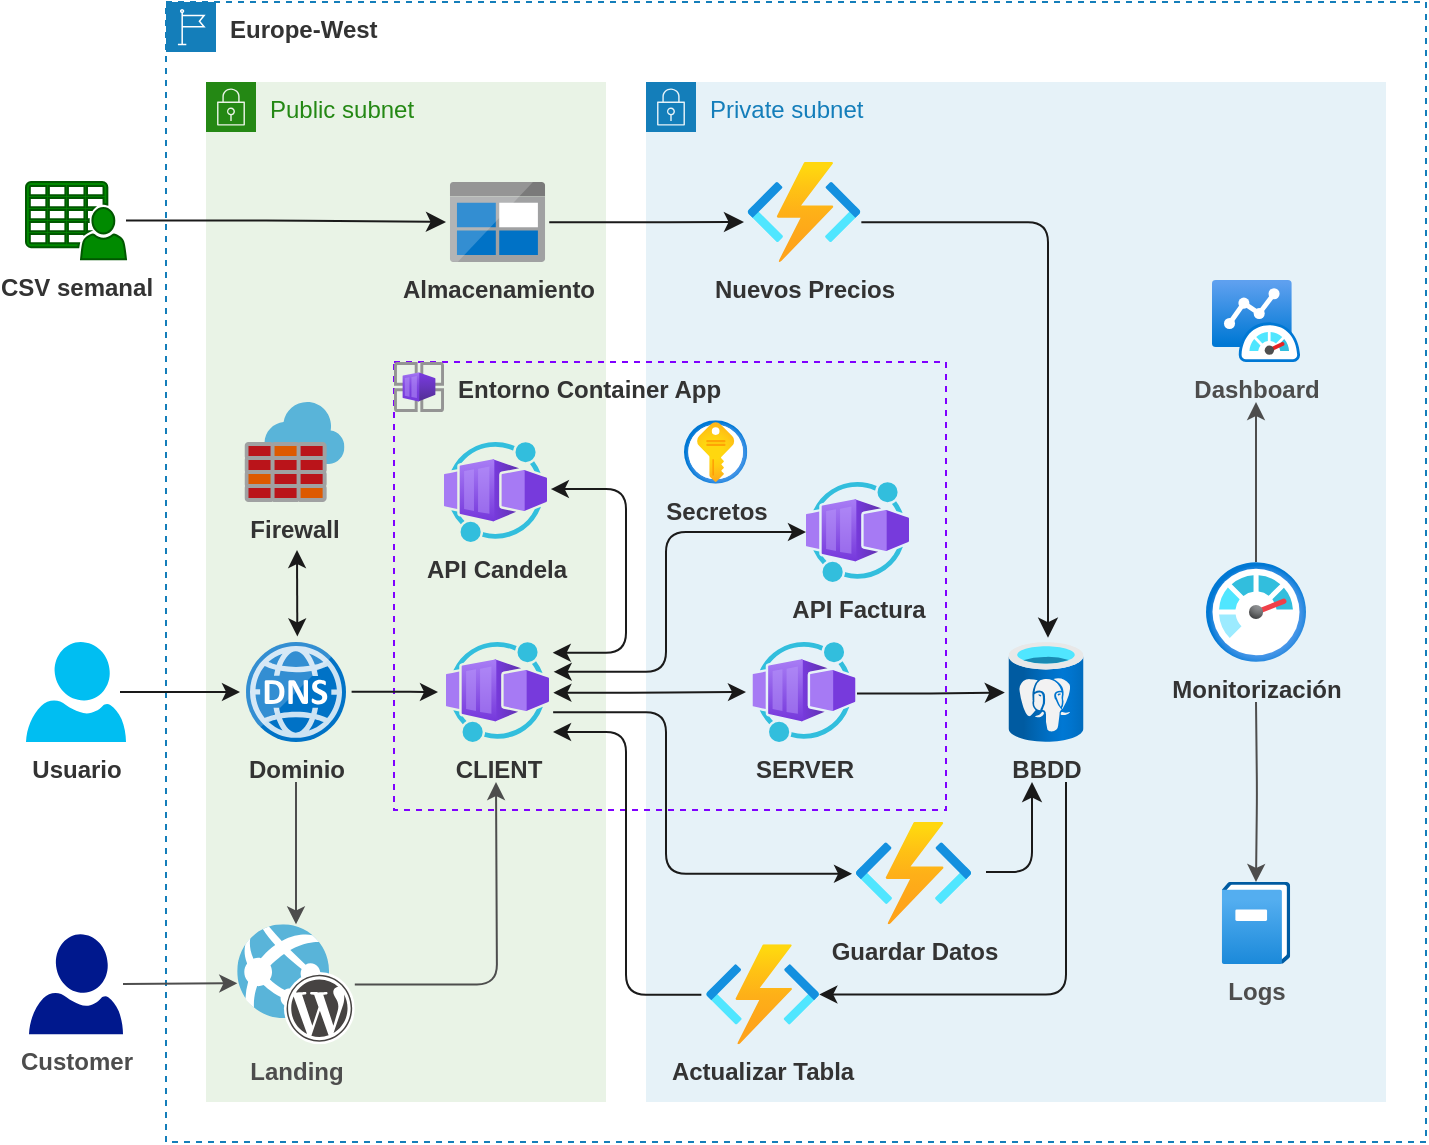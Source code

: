 <mxfile scale="2" border="10">
    <diagram id="uLJD97KROvu1CpyDIIDq" name="Page-1">
        <mxGraphModel dx="1047" dy="787" grid="1" gridSize="10" guides="1" tooltips="1" connect="1" arrows="1" fold="1" page="0" pageScale="1" pageWidth="850" pageHeight="1100" background="#ffffff" math="0" shadow="0">
            <root>
                <mxCell id="0"/>
                <mxCell id="1" parent="0"/>
                <mxCell id="96" value="Public subnet" style="points=[[0,0],[0.25,0],[0.5,0],[0.75,0],[1,0],[1,0.25],[1,0.5],[1,0.75],[1,1],[0.75,1],[0.5,1],[0.25,1],[0,1],[0,0.75],[0,0.5],[0,0.25]];outlineConnect=0;gradientColor=none;html=1;whiteSpace=wrap;fontSize=12;fontStyle=0;container=1;pointerEvents=0;collapsible=0;recursiveResize=0;shape=mxgraph.aws4.group;grIcon=mxgraph.aws4.group_security_group;grStroke=0;strokeColor=#248814;fillColor=#E9F3E6;verticalAlign=top;align=left;spacingLeft=30;fontColor=#248814;dashed=0;labelBackgroundColor=none;strokeWidth=2;" parent="1" vertex="1">
                    <mxGeometry x="160" y="200" width="200" height="510" as="geometry"/>
                </mxCell>
                <mxCell id="98" value="Private subnet" style="points=[[0,0],[0.25,0],[0.5,0],[0.75,0],[1,0],[1,0.25],[1,0.5],[1,0.75],[1,1],[0.75,1],[0.5,1],[0.25,1],[0,1],[0,0.75],[0,0.5],[0,0.25]];outlineConnect=0;gradientColor=none;html=1;whiteSpace=wrap;fontSize=12;fontStyle=0;container=1;pointerEvents=0;collapsible=0;recursiveResize=0;shape=mxgraph.aws4.group;grIcon=mxgraph.aws4.group_security_group;grStroke=0;strokeColor=#147EBA;fillColor=#E6F2F8;verticalAlign=top;align=left;spacingLeft=30;fontColor=#147EBA;dashed=0;labelBackgroundColor=none;strokeWidth=2;" parent="1" vertex="1">
                    <mxGeometry x="380" y="200" width="370" height="510" as="geometry"/>
                </mxCell>
                <mxCell id="37" value="&lt;span style=&quot;font-weight: 700;&quot;&gt;&amp;nbsp; &amp;nbsp; &amp;nbsp; &amp;nbsp; &amp;nbsp;Entorno Container App&lt;/span&gt;" style="rounded=0;whiteSpace=wrap;html=1;labelBackgroundColor=none;fontColor=#333333;fillColor=none;dashed=1;align=left;verticalAlign=top;strokeColor=#7F00FF;" parent="1" vertex="1">
                    <mxGeometry x="254" y="340" width="276" height="224" as="geometry"/>
                </mxCell>
                <mxCell id="73" value="" style="edgeStyle=elbowEdgeStyle;html=1;fontColor=#333333;startArrow=classic;startFill=1;endArrow=classic;endFill=1;exitX=1.042;exitY=0.507;exitDx=0;exitDy=0;exitPerimeter=0;strokeColor=#1A1A1A;labelBackgroundColor=none;" parent="1" source="2" edge="1">
                    <mxGeometry relative="1" as="geometry">
                        <mxPoint x="329.51" y="505" as="sourcePoint"/>
                        <mxPoint x="430" y="505" as="targetPoint"/>
                    </mxGeometry>
                </mxCell>
                <mxCell id="2" value="CLIENT" style="aspect=fixed;html=1;points=[];align=center;image;fontSize=12;image=img/lib/azure2/other/Worker_Container_App.svg;fontStyle=1;fontColor=#333333;labelBackgroundColor=none;" parent="1" vertex="1">
                    <mxGeometry x="280" y="480" width="51.51" height="50" as="geometry"/>
                </mxCell>
                <mxCell id="114" style="edgeStyle=orthogonalEdgeStyle;html=1;strokeColor=#4D4D4D;" parent="1" source="17" edge="1">
                    <mxGeometry relative="1" as="geometry">
                        <mxPoint x="685" y="360" as="targetPoint"/>
                    </mxGeometry>
                </mxCell>
                <mxCell id="116" style="edgeStyle=orthogonalEdgeStyle;html=1;entryX=0.5;entryY=0;entryDx=0;entryDy=0;entryPerimeter=0;strokeColor=#4D4D4D;" parent="1" target="111" edge="1">
                    <mxGeometry relative="1" as="geometry">
                        <mxPoint x="685" y="510" as="sourcePoint"/>
                    </mxGeometry>
                </mxCell>
                <mxCell id="17" value="Monitorización" style="aspect=fixed;html=1;points=[];align=center;image;fontSize=12;image=img/lib/azure2/management_governance/Monitor.svg;fontStyle=1;fontColor=#333333;labelBackgroundColor=none;" parent="1" vertex="1">
                    <mxGeometry x="660" y="440" width="50" height="50" as="geometry"/>
                </mxCell>
                <mxCell id="26" value="BBDD" style="aspect=fixed;html=1;points=[];align=center;image;fontSize=12;image=img/lib/azure2/databases/Azure_Database_PostgreSQL_Server.svg;fontStyle=1;fontColor=#333333;labelBackgroundColor=none;" parent="1" vertex="1">
                    <mxGeometry x="561.25" y="480" width="37.5" height="50" as="geometry"/>
                </mxCell>
                <mxCell id="42" value="Europe-West" style="points=[[0,0],[0.25,0],[0.5,0],[0.75,0],[1,0],[1,0.25],[1,0.5],[1,0.75],[1,1],[0.75,1],[0.5,1],[0.25,1],[0,1],[0,0.75],[0,0.5],[0,0.25]];outlineConnect=0;gradientColor=none;html=1;whiteSpace=wrap;fontSize=12;fontStyle=1;container=0;pointerEvents=0;collapsible=0;recursiveResize=0;shape=mxgraph.aws4.group;grIcon=mxgraph.aws4.group_region;strokeColor=#147EBA;fillColor=none;verticalAlign=top;align=left;spacingLeft=30;fontColor=#333333;dashed=1;labelBackgroundColor=none;" parent="1" vertex="1">
                    <mxGeometry x="140" y="160" width="630" height="570" as="geometry"/>
                </mxCell>
                <mxCell id="63" value="" style="edgeStyle=elbowEdgeStyle;html=1;fontColor=#333333;startArrow=classic;startFill=1;endArrow=classic;endFill=1;exitX=0.513;exitY=0.004;exitDx=0;exitDy=0;exitPerimeter=0;strokeColor=#1A1A1A;labelBackgroundColor=none;" parent="1" edge="1">
                    <mxGeometry relative="1" as="geometry">
                        <mxPoint x="205.65" y="477.2" as="sourcePoint"/>
                        <mxPoint x="205.24" y="434" as="targetPoint"/>
                    </mxGeometry>
                </mxCell>
                <mxCell id="65" value="" style="edgeStyle=elbowEdgeStyle;html=1;fontColor=#333333;startArrow=none;startFill=0;endArrow=classic;endFill=1;exitX=1.016;exitY=0.498;exitDx=0;exitDy=0;exitPerimeter=0;strokeColor=#1A1A1A;labelBackgroundColor=none;" parent="1" edge="1">
                    <mxGeometry relative="1" as="geometry">
                        <mxPoint x="232.8" y="504.9" as="sourcePoint"/>
                        <mxPoint x="276" y="505" as="targetPoint"/>
                    </mxGeometry>
                </mxCell>
                <mxCell id="103" style="edgeStyle=none;html=1;strokeColor=#4D4D4D;fontColor=#4D4D4D;" parent="1" target="99" edge="1">
                    <mxGeometry relative="1" as="geometry">
                        <mxPoint x="205" y="550" as="sourcePoint"/>
                    </mxGeometry>
                </mxCell>
                <mxCell id="58" value="Dominio" style="sketch=0;aspect=fixed;html=1;points=[];align=center;image;fontSize=12;image=img/lib/mscae/DNS.svg;dashed=1;dashPattern=1 2;labelBackgroundColor=none;fontColor=#333333;fillColor=none;fontStyle=1" parent="1" vertex="1">
                    <mxGeometry x="180" y="480" width="50" height="50" as="geometry"/>
                </mxCell>
                <mxCell id="19" value="Secretos" style="aspect=fixed;html=1;points=[];align=center;image;fontSize=12;image=img/lib/azure2/security/Key_Vaults.svg;fontStyle=1;fontColor=#333333;labelBackgroundColor=none;" parent="1" vertex="1">
                    <mxGeometry x="398.99" y="369.16" width="31.67" height="31.67" as="geometry"/>
                </mxCell>
                <mxCell id="60" value="Firewall" style="sketch=0;aspect=fixed;html=1;points=[];align=center;image;fontSize=12;image=img/lib/mscae/Azure_Firewall.svg;dashed=1;dashPattern=1 2;labelBackgroundColor=none;fontColor=#333333;fillColor=none;fontStyle=1" parent="1" vertex="1">
                    <mxGeometry x="179.24" y="360" width="50" height="50" as="geometry"/>
                </mxCell>
                <mxCell id="78" style="edgeStyle=elbowEdgeStyle;html=1;fontColor=#333333;startArrow=none;startFill=0;endArrow=classic;endFill=1;endSize=7;strokeColor=#1A1A1A;labelBackgroundColor=none;" parent="1" source="35" edge="1">
                    <mxGeometry relative="1" as="geometry">
                        <mxPoint x="280" y="270" as="targetPoint"/>
                    </mxGeometry>
                </mxCell>
                <mxCell id="35" value="CSV semanal" style="sketch=0;pointerEvents=1;shadow=0;dashed=0;html=1;strokeColor=#005700;fillColor=#008a00;labelPosition=center;verticalLabelPosition=bottom;verticalAlign=top;outlineConnect=0;align=center;shape=mxgraph.office.users.csv_file;labelBackgroundColor=none;fontColor=#333333;fontStyle=1" parent="1" vertex="1">
                    <mxGeometry x="70" y="250" width="50" height="38.58" as="geometry"/>
                </mxCell>
                <mxCell id="79" style="edgeStyle=elbowEdgeStyle;html=1;fontColor=#333333;startArrow=none;startFill=0;endArrow=classic;endFill=1;endSize=7;exitX=0.98;exitY=0.504;exitDx=0;exitDy=0;exitPerimeter=0;strokeColor=#1A1A1A;labelBackgroundColor=none;" parent="1" edge="1">
                    <mxGeometry relative="1" as="geometry">
                        <mxPoint x="429" y="270" as="targetPoint"/>
                        <mxPoint x="331.618" y="270.16" as="sourcePoint"/>
                    </mxGeometry>
                </mxCell>
                <mxCell id="25" value="Almacenamiento" style="sketch=0;aspect=fixed;html=1;points=[];align=center;image;fontSize=12;image=img/lib/mscae/BlobBlock.svg;fontStyle=1;fontColor=#333333;labelBackgroundColor=none;" parent="1" vertex="1">
                    <mxGeometry x="281.95" y="250" width="47.62" height="40" as="geometry"/>
                </mxCell>
                <mxCell id="83" style="edgeStyle=elbowEdgeStyle;html=1;entryX=0.52;entryY=-0.043;entryDx=0;entryDy=0;entryPerimeter=0;fontColor=#333333;startArrow=none;startFill=0;endArrow=classic;endFill=1;endSize=7;exitX=1.006;exitY=0.603;exitDx=0;exitDy=0;exitPerimeter=0;strokeColor=#1A1A1A;labelBackgroundColor=none;" parent="1" source="14" target="26" edge="1">
                    <mxGeometry relative="1" as="geometry">
                        <mxPoint x="490" y="200" as="sourcePoint"/>
                        <mxPoint x="610.25" y="476.55" as="targetPoint"/>
                        <Array as="points">
                            <mxPoint x="581" y="380"/>
                        </Array>
                    </mxGeometry>
                </mxCell>
                <mxCell id="14" value="Nuevos Precios" style="aspect=fixed;html=1;points=[];align=center;image;fontSize=12;image=img/lib/azure2/compute/Function_Apps.svg;fontStyle=1;fontColor=#333333;labelBackgroundColor=none;" parent="1" vertex="1">
                    <mxGeometry x="430.66" y="240" width="56.67" height="50" as="geometry"/>
                </mxCell>
                <mxCell id="66" style="edgeStyle=elbowEdgeStyle;html=1;fontColor=#333333;startArrow=classic;startFill=1;endArrow=classic;endFill=1;exitX=1.036;exitY=0.107;exitDx=0;exitDy=0;exitPerimeter=0;entryX=1.037;entryY=0.471;entryDx=0;entryDy=0;entryPerimeter=0;strokeColor=#1A1A1A;labelBackgroundColor=none;" parent="1" source="2" target="4" edge="1">
                    <mxGeometry relative="1" as="geometry">
                        <mxPoint x="430" y="315" as="targetPoint"/>
                        <mxPoint x="331.51" y="485" as="sourcePoint"/>
                        <Array as="points">
                            <mxPoint x="370" y="380"/>
                            <mxPoint x="370" y="485"/>
                            <mxPoint x="350" y="485"/>
                            <mxPoint x="360" y="385"/>
                            <mxPoint x="380" y="455"/>
                            <mxPoint x="360" y="405"/>
                        </Array>
                    </mxGeometry>
                </mxCell>
                <mxCell id="68" style="edgeStyle=elbowEdgeStyle;html=1;fontColor=#333333;startArrow=classic;startFill=1;endArrow=classic;endFill=1;exitX=1.045;exitY=0.298;exitDx=0;exitDy=0;exitPerimeter=0;strokeColor=#1A1A1A;labelBackgroundColor=none;" parent="1" source="2" target="52" edge="1">
                    <mxGeometry relative="1" as="geometry">
                        <mxPoint x="331.51" y="495" as="sourcePoint"/>
                        <mxPoint x="430" y="410" as="targetPoint"/>
                        <Array as="points">
                            <mxPoint x="390" y="490"/>
                            <mxPoint x="420" y="445"/>
                            <mxPoint x="380" y="430"/>
                            <mxPoint x="380" y="470"/>
                            <mxPoint x="380" y="495"/>
                            <mxPoint x="380" y="455"/>
                            <mxPoint x="380" y="475"/>
                            <mxPoint x="370" y="495"/>
                            <mxPoint x="390" y="455"/>
                            <mxPoint x="390" y="465"/>
                            <mxPoint x="380" y="465"/>
                        </Array>
                    </mxGeometry>
                </mxCell>
                <mxCell id="74" style="edgeStyle=elbowEdgeStyle;html=1;fontColor=#333333;startArrow=none;startFill=0;endArrow=classic;endFill=1;exitX=1.04;exitY=0.703;exitDx=0;exitDy=0;exitPerimeter=0;entryX=-0.03;entryY=0.506;entryDx=0;entryDy=0;entryPerimeter=0;strokeColor=#1A1A1A;labelBackgroundColor=none;" parent="1" source="2" target="55" edge="1">
                    <mxGeometry relative="1" as="geometry">
                        <mxPoint x="331.51" y="515" as="sourcePoint"/>
                        <mxPoint x="420" y="620" as="targetPoint"/>
                        <Array as="points">
                            <mxPoint x="390" y="550"/>
                            <mxPoint x="380" y="565"/>
                            <mxPoint x="380" y="545"/>
                            <mxPoint x="370" y="515"/>
                            <mxPoint x="390" y="565"/>
                            <mxPoint x="390" y="545"/>
                            <mxPoint x="380" y="555"/>
                        </Array>
                    </mxGeometry>
                </mxCell>
                <mxCell id="75" style="edgeStyle=elbowEdgeStyle;html=1;entryX=-0.041;entryY=0.503;entryDx=0;entryDy=0;entryPerimeter=0;fontColor=#333333;startArrow=classic;startFill=1;endArrow=none;endFill=0;strokeColor=#1A1A1A;labelBackgroundColor=none;" parent="1" target="13" edge="1">
                    <mxGeometry relative="1" as="geometry">
                        <mxPoint x="333.51" y="525" as="sourcePoint"/>
                        <mxPoint x="429.26" y="655" as="targetPoint"/>
                        <Array as="points">
                            <mxPoint x="370" y="590"/>
                            <mxPoint x="352" y="525"/>
                            <mxPoint x="362" y="565"/>
                            <mxPoint x="382" y="615"/>
                            <mxPoint x="362" y="605"/>
                        </Array>
                    </mxGeometry>
                </mxCell>
                <mxCell id="81" style="edgeStyle=elbowEdgeStyle;html=1;entryX=-0.049;entryY=0.506;entryDx=0;entryDy=0;entryPerimeter=0;fontColor=#333333;startArrow=none;startFill=0;endArrow=classic;endFill=1;endSize=7;exitX=1.014;exitY=0.514;exitDx=0;exitDy=0;exitPerimeter=0;strokeColor=#1A1A1A;labelBackgroundColor=none;" parent="1" source="3" target="26" edge="1">
                    <mxGeometry relative="1" as="geometry">
                        <mxPoint x="490" y="505" as="sourcePoint"/>
                    </mxGeometry>
                </mxCell>
                <mxCell id="3" value="SERVER" style="aspect=fixed;html=1;points=[];align=center;image;fontSize=12;image=img/lib/azure2/other/Worker_Container_App.svg;fontStyle=1;fontColor=#333333;labelBackgroundColor=none;" parent="1" vertex="1">
                    <mxGeometry x="433.24" y="480" width="51.52" height="50" as="geometry"/>
                </mxCell>
                <mxCell id="4" value="API Candela" style="aspect=fixed;html=1;points=[];align=center;image;fontSize=12;image=img/lib/azure2/other/Worker_Container_App.svg;fontStyle=1;fontColor=#333333;labelBackgroundColor=none;" parent="1" vertex="1">
                    <mxGeometry x="279" y="380" width="51.52" height="50" as="geometry"/>
                </mxCell>
                <mxCell id="64" value="" style="edgeStyle=elbowEdgeStyle;html=1;fontColor=#333333;startArrow=none;startFill=0;endArrow=classic;endFill=1;strokeColor=#1A1A1A;labelBackgroundColor=none;" parent="1" edge="1">
                    <mxGeometry relative="1" as="geometry">
                        <mxPoint x="117.0" y="505" as="sourcePoint"/>
                        <mxPoint x="177" y="505" as="targetPoint"/>
                    </mxGeometry>
                </mxCell>
                <mxCell id="10" value="Usuario" style="verticalLabelPosition=bottom;html=1;verticalAlign=top;align=center;strokeColor=none;fillColor=#00BEF2;shape=mxgraph.azure.user;fontStyle=1;fontColor=#333333;labelBackgroundColor=none;" parent="1" vertex="1">
                    <mxGeometry x="70" y="480" width="50" height="50" as="geometry"/>
                </mxCell>
                <mxCell id="95" style="edgeStyle=orthogonalEdgeStyle;rounded=1;html=1;strokeColor=#1A1A1A;fontColor=#333333;startArrow=classic;startFill=1;endArrow=none;endFill=0;endSize=7;labelBackgroundColor=none;" parent="1" source="13" edge="1">
                    <mxGeometry relative="1" as="geometry">
                        <mxPoint x="490" y="655" as="sourcePoint"/>
                        <mxPoint x="590" y="550" as="targetPoint"/>
                        <Array as="points">
                            <mxPoint x="590" y="656"/>
                        </Array>
                    </mxGeometry>
                </mxCell>
                <mxCell id="13" value="Actualizar Tabla" style="aspect=fixed;html=1;points=[];align=center;image;fontSize=12;image=img/lib/azure2/iot/Function_Apps.svg;fontStyle=1;fontColor=#333333;labelBackgroundColor=none;" parent="1" vertex="1">
                    <mxGeometry x="410.0" y="631.18" width="56.67" height="50" as="geometry"/>
                </mxCell>
                <mxCell id="52" value="API Factura" style="aspect=fixed;html=1;points=[];align=center;image;fontSize=12;image=img/lib/azure2/other/Worker_Container_App.svg;fontStyle=1;fontColor=#333333;labelBackgroundColor=none;" parent="1" vertex="1">
                    <mxGeometry x="460" y="400" width="51.52" height="50" as="geometry"/>
                </mxCell>
                <mxCell id="82" style="edgeStyle=elbowEdgeStyle;html=1;fontColor=#333333;startArrow=none;startFill=0;endArrow=classic;endFill=1;endSize=7;strokeColor=#1A1A1A;labelBackgroundColor=none;" parent="1" edge="1">
                    <mxGeometry relative="1" as="geometry">
                        <mxPoint x="550" y="595" as="sourcePoint"/>
                        <mxPoint x="573" y="550" as="targetPoint"/>
                        <Array as="points">
                            <mxPoint x="573" y="570"/>
                        </Array>
                    </mxGeometry>
                </mxCell>
                <mxCell id="55" value="Guardar Datos" style="aspect=fixed;html=1;points=[];align=center;image;fontSize=12;image=img/lib/azure2/iot/Function_Apps.svg;fontStyle=1;fontColor=#333333;labelBackgroundColor=none;" parent="1" vertex="1">
                    <mxGeometry x="484.76" y="570" width="58" height="51.18" as="geometry"/>
                </mxCell>
                <mxCell id="12" value="" style="aspect=fixed;html=1;points=[];align=center;image;fontSize=12;image=img/lib/azure2/other/Container_App_Environments.svg;fontStyle=1;fontColor=#333333;labelBackgroundColor=none;" parent="1" vertex="1">
                    <mxGeometry x="254" y="340" width="25" height="25" as="geometry"/>
                </mxCell>
                <mxCell id="104" style="edgeStyle=orthogonalEdgeStyle;html=1;strokeColor=#4D4D4D;fontColor=#4D4D4D;" parent="1" source="99" edge="1">
                    <mxGeometry relative="1" as="geometry">
                        <mxPoint x="305" y="550" as="targetPoint"/>
                    </mxGeometry>
                </mxCell>
                <mxCell id="99" value="Landing" style="sketch=0;aspect=fixed;html=1;points=[];align=center;image;fontSize=12;image=img/lib/mscae/WebAppWordPress.svg;labelBackgroundColor=none;fontColor=#4D4D4D;fontStyle=1" parent="1" vertex="1">
                    <mxGeometry x="175.6" y="621.18" width="58.8" height="60" as="geometry"/>
                </mxCell>
                <mxCell id="101" style="edgeStyle=none;html=1;entryX=0.001;entryY=0.491;entryDx=0;entryDy=0;entryPerimeter=0;fontColor=#4D4D4D;strokeColor=#4D4D4D;" parent="1" source="100" target="99" edge="1">
                    <mxGeometry relative="1" as="geometry"/>
                </mxCell>
                <mxCell id="100" value="Customer" style="sketch=0;aspect=fixed;pointerEvents=1;shadow=0;dashed=0;html=1;strokeColor=none;labelPosition=center;verticalLabelPosition=bottom;verticalAlign=top;align=center;fillColor=#00188D;shape=mxgraph.azure.user;labelBackgroundColor=none;fontColor=#4D4D4D;fontStyle=1" parent="1" vertex="1">
                    <mxGeometry x="71.5" y="626.18" width="47" height="50" as="geometry"/>
                </mxCell>
                <mxCell id="110" value="Dashboard" style="aspect=fixed;html=1;points=[];align=center;image;fontSize=12;image=img/lib/azure2/other/Azure_Monitor_Dashboard.svg;labelBackgroundColor=none;strokeColor=#008A00;strokeWidth=1;fontColor=#4D4D4D;fillColor=default;gradientColor=none;fontStyle=1" parent="1" vertex="1">
                    <mxGeometry x="662.94" y="299" width="44.11" height="41" as="geometry"/>
                </mxCell>
                <mxCell id="111" value="Logs" style="aspect=fixed;html=1;points=[];align=center;image;fontSize=12;image=img/lib/azure2/management_governance/Operation_Log_Classic.svg;labelBackgroundColor=none;strokeColor=#008A00;strokeWidth=1;fontColor=#4D4D4D;fillColor=default;gradientColor=none;fontStyle=1" parent="1" vertex="1">
                    <mxGeometry x="667.86" y="600" width="34.27" height="41" as="geometry"/>
                </mxCell>
            </root>
        </mxGraphModel>
    </diagram>
</mxfile>